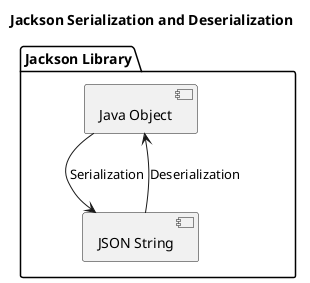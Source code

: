 @startuml
title Jackson Serialization and Deserialization

package "Jackson Library" {
  [Java Object] --> [JSON String] : Serialization
  [JSON String] --> [Java Object] : Deserialization
}

@enduml